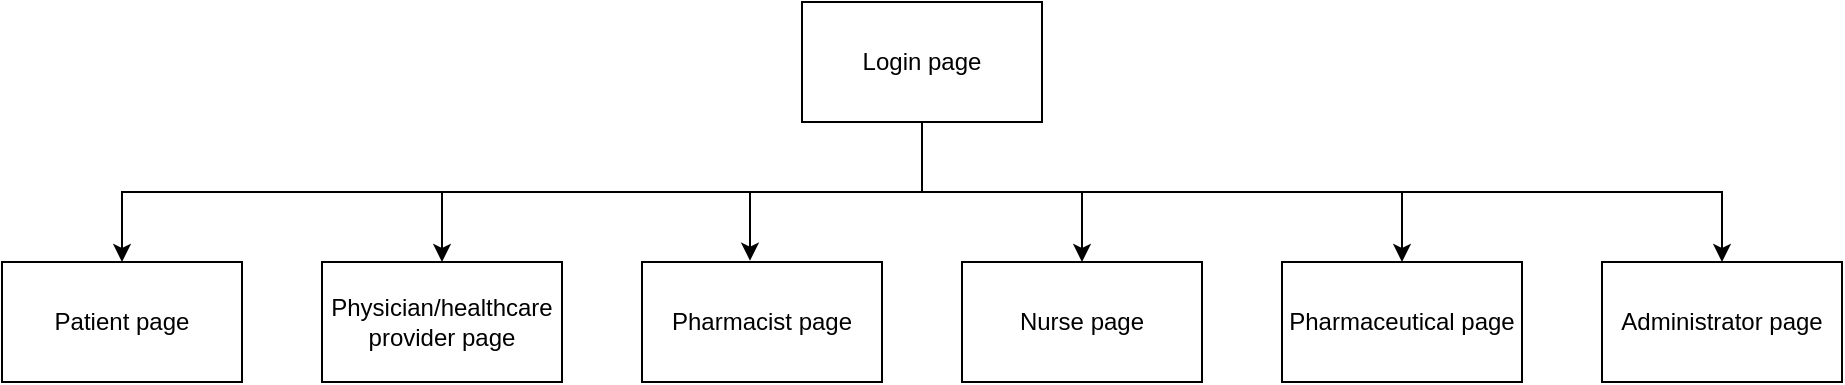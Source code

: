 <mxfile version="21.3.2" type="device">
  <diagram name="Page-1" id="b520641d-4fe3-3701-9064-5fc419738815">
    <mxGraphModel dx="2298" dy="1004" grid="1" gridSize="10" guides="1" tooltips="1" connect="1" arrows="1" fold="1" page="1" pageScale="1" pageWidth="1100" pageHeight="850" background="none" math="0" shadow="0">
      <root>
        <mxCell id="0" />
        <mxCell id="1" parent="0" />
        <mxCell id="L3G46L4K9ozWKdSvIULB-7" style="edgeStyle=orthogonalEdgeStyle;rounded=0;orthogonalLoop=1;jettySize=auto;html=1;entryX=0.5;entryY=0;entryDx=0;entryDy=0;" edge="1" parent="1" source="L3G46L4K9ozWKdSvIULB-1" target="L3G46L4K9ozWKdSvIULB-4">
          <mxGeometry relative="1" as="geometry" />
        </mxCell>
        <mxCell id="L3G46L4K9ozWKdSvIULB-8" style="edgeStyle=orthogonalEdgeStyle;rounded=0;orthogonalLoop=1;jettySize=auto;html=1;exitX=0.5;exitY=1;exitDx=0;exitDy=0;entryX=0.5;entryY=0;entryDx=0;entryDy=0;" edge="1" parent="1" source="L3G46L4K9ozWKdSvIULB-1" target="L3G46L4K9ozWKdSvIULB-2">
          <mxGeometry relative="1" as="geometry" />
        </mxCell>
        <mxCell id="L3G46L4K9ozWKdSvIULB-9" style="edgeStyle=orthogonalEdgeStyle;rounded=0;orthogonalLoop=1;jettySize=auto;html=1;exitX=0.5;exitY=1;exitDx=0;exitDy=0;entryX=0.45;entryY=-0.011;entryDx=0;entryDy=0;entryPerimeter=0;" edge="1" parent="1" source="L3G46L4K9ozWKdSvIULB-1" target="L3G46L4K9ozWKdSvIULB-3">
          <mxGeometry relative="1" as="geometry" />
        </mxCell>
        <mxCell id="L3G46L4K9ozWKdSvIULB-10" style="edgeStyle=orthogonalEdgeStyle;rounded=0;orthogonalLoop=1;jettySize=auto;html=1;exitX=0.5;exitY=1;exitDx=0;exitDy=0;entryX=0.5;entryY=0;entryDx=0;entryDy=0;" edge="1" parent="1" source="L3G46L4K9ozWKdSvIULB-1" target="L3G46L4K9ozWKdSvIULB-5">
          <mxGeometry relative="1" as="geometry" />
        </mxCell>
        <mxCell id="L3G46L4K9ozWKdSvIULB-11" style="edgeStyle=orthogonalEdgeStyle;rounded=0;orthogonalLoop=1;jettySize=auto;html=1;exitX=0.5;exitY=1;exitDx=0;exitDy=0;" edge="1" parent="1" source="L3G46L4K9ozWKdSvIULB-1" target="L3G46L4K9ozWKdSvIULB-6">
          <mxGeometry relative="1" as="geometry" />
        </mxCell>
        <mxCell id="L3G46L4K9ozWKdSvIULB-13" style="edgeStyle=orthogonalEdgeStyle;rounded=0;orthogonalLoop=1;jettySize=auto;html=1;exitX=0.5;exitY=1;exitDx=0;exitDy=0;" edge="1" parent="1" source="L3G46L4K9ozWKdSvIULB-1" target="L3G46L4K9ozWKdSvIULB-12">
          <mxGeometry relative="1" as="geometry" />
        </mxCell>
        <mxCell id="L3G46L4K9ozWKdSvIULB-1" value="Login page" style="rounded=0;whiteSpace=wrap;html=1;" vertex="1" parent="1">
          <mxGeometry x="490" y="235" width="120" height="60" as="geometry" />
        </mxCell>
        <mxCell id="L3G46L4K9ozWKdSvIULB-2" value="Physician/healthcare provider page" style="rounded=0;whiteSpace=wrap;html=1;" vertex="1" parent="1">
          <mxGeometry x="250" y="365" width="120" height="60" as="geometry" />
        </mxCell>
        <mxCell id="L3G46L4K9ozWKdSvIULB-3" value="Pharmacist page" style="rounded=0;whiteSpace=wrap;html=1;" vertex="1" parent="1">
          <mxGeometry x="410" y="365" width="120" height="60" as="geometry" />
        </mxCell>
        <mxCell id="L3G46L4K9ozWKdSvIULB-4" value="Nurse page" style="rounded=0;whiteSpace=wrap;html=1;" vertex="1" parent="1">
          <mxGeometry x="570" y="365" width="120" height="60" as="geometry" />
        </mxCell>
        <mxCell id="L3G46L4K9ozWKdSvIULB-5" value="Pharmaceutical page" style="rounded=0;whiteSpace=wrap;html=1;" vertex="1" parent="1">
          <mxGeometry x="730" y="365" width="120" height="60" as="geometry" />
        </mxCell>
        <mxCell id="L3G46L4K9ozWKdSvIULB-6" value="Administrator page" style="rounded=0;whiteSpace=wrap;html=1;" vertex="1" parent="1">
          <mxGeometry x="890" y="365" width="120" height="60" as="geometry" />
        </mxCell>
        <mxCell id="L3G46L4K9ozWKdSvIULB-12" value="Patient page" style="rounded=0;whiteSpace=wrap;html=1;" vertex="1" parent="1">
          <mxGeometry x="90" y="365" width="120" height="60" as="geometry" />
        </mxCell>
      </root>
    </mxGraphModel>
  </diagram>
</mxfile>
